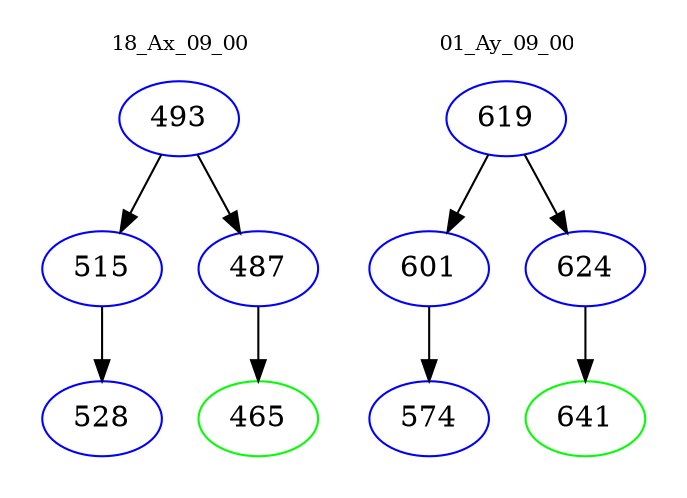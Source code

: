 digraph{
subgraph cluster_0 {
color = white
label = "18_Ax_09_00";
fontsize=10;
T0_493 [label="493", color="blue"]
T0_493 -> T0_515 [color="black"]
T0_515 [label="515", color="blue"]
T0_515 -> T0_528 [color="black"]
T0_528 [label="528", color="blue"]
T0_493 -> T0_487 [color="black"]
T0_487 [label="487", color="blue"]
T0_487 -> T0_465 [color="black"]
T0_465 [label="465", color="green"]
}
subgraph cluster_1 {
color = white
label = "01_Ay_09_00";
fontsize=10;
T1_619 [label="619", color="blue"]
T1_619 -> T1_601 [color="black"]
T1_601 [label="601", color="blue"]
T1_601 -> T1_574 [color="black"]
T1_574 [label="574", color="blue"]
T1_619 -> T1_624 [color="black"]
T1_624 [label="624", color="blue"]
T1_624 -> T1_641 [color="black"]
T1_641 [label="641", color="green"]
}
}
